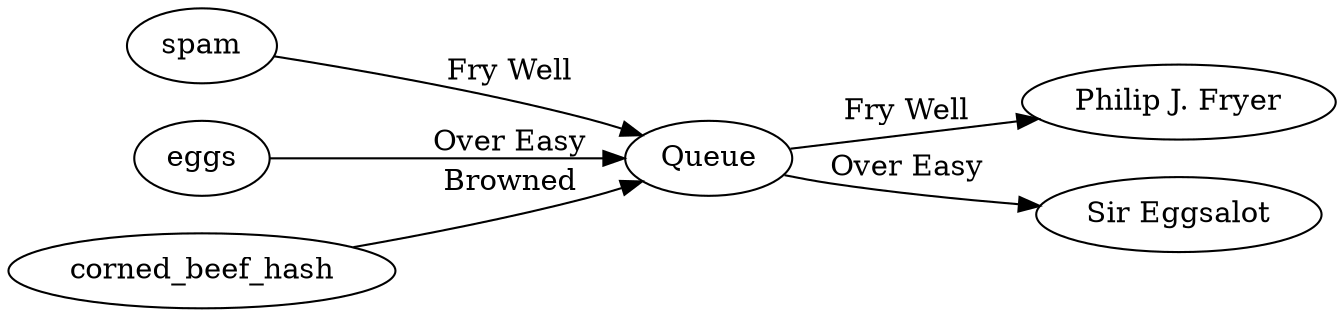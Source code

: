 digraph {
	rankdir=LR
	"spam" -> Queue [label="Fry Well"];
	"eggs" -> Queue [label="Over Easy"];
	"corned_beef_hash" -> Queue [label="Browned"];
	Queue -> "Philip J. Fryer" [label="Fry Well"];
	Queue -> "Sir Eggsalot" [label="Over Easy"];
}